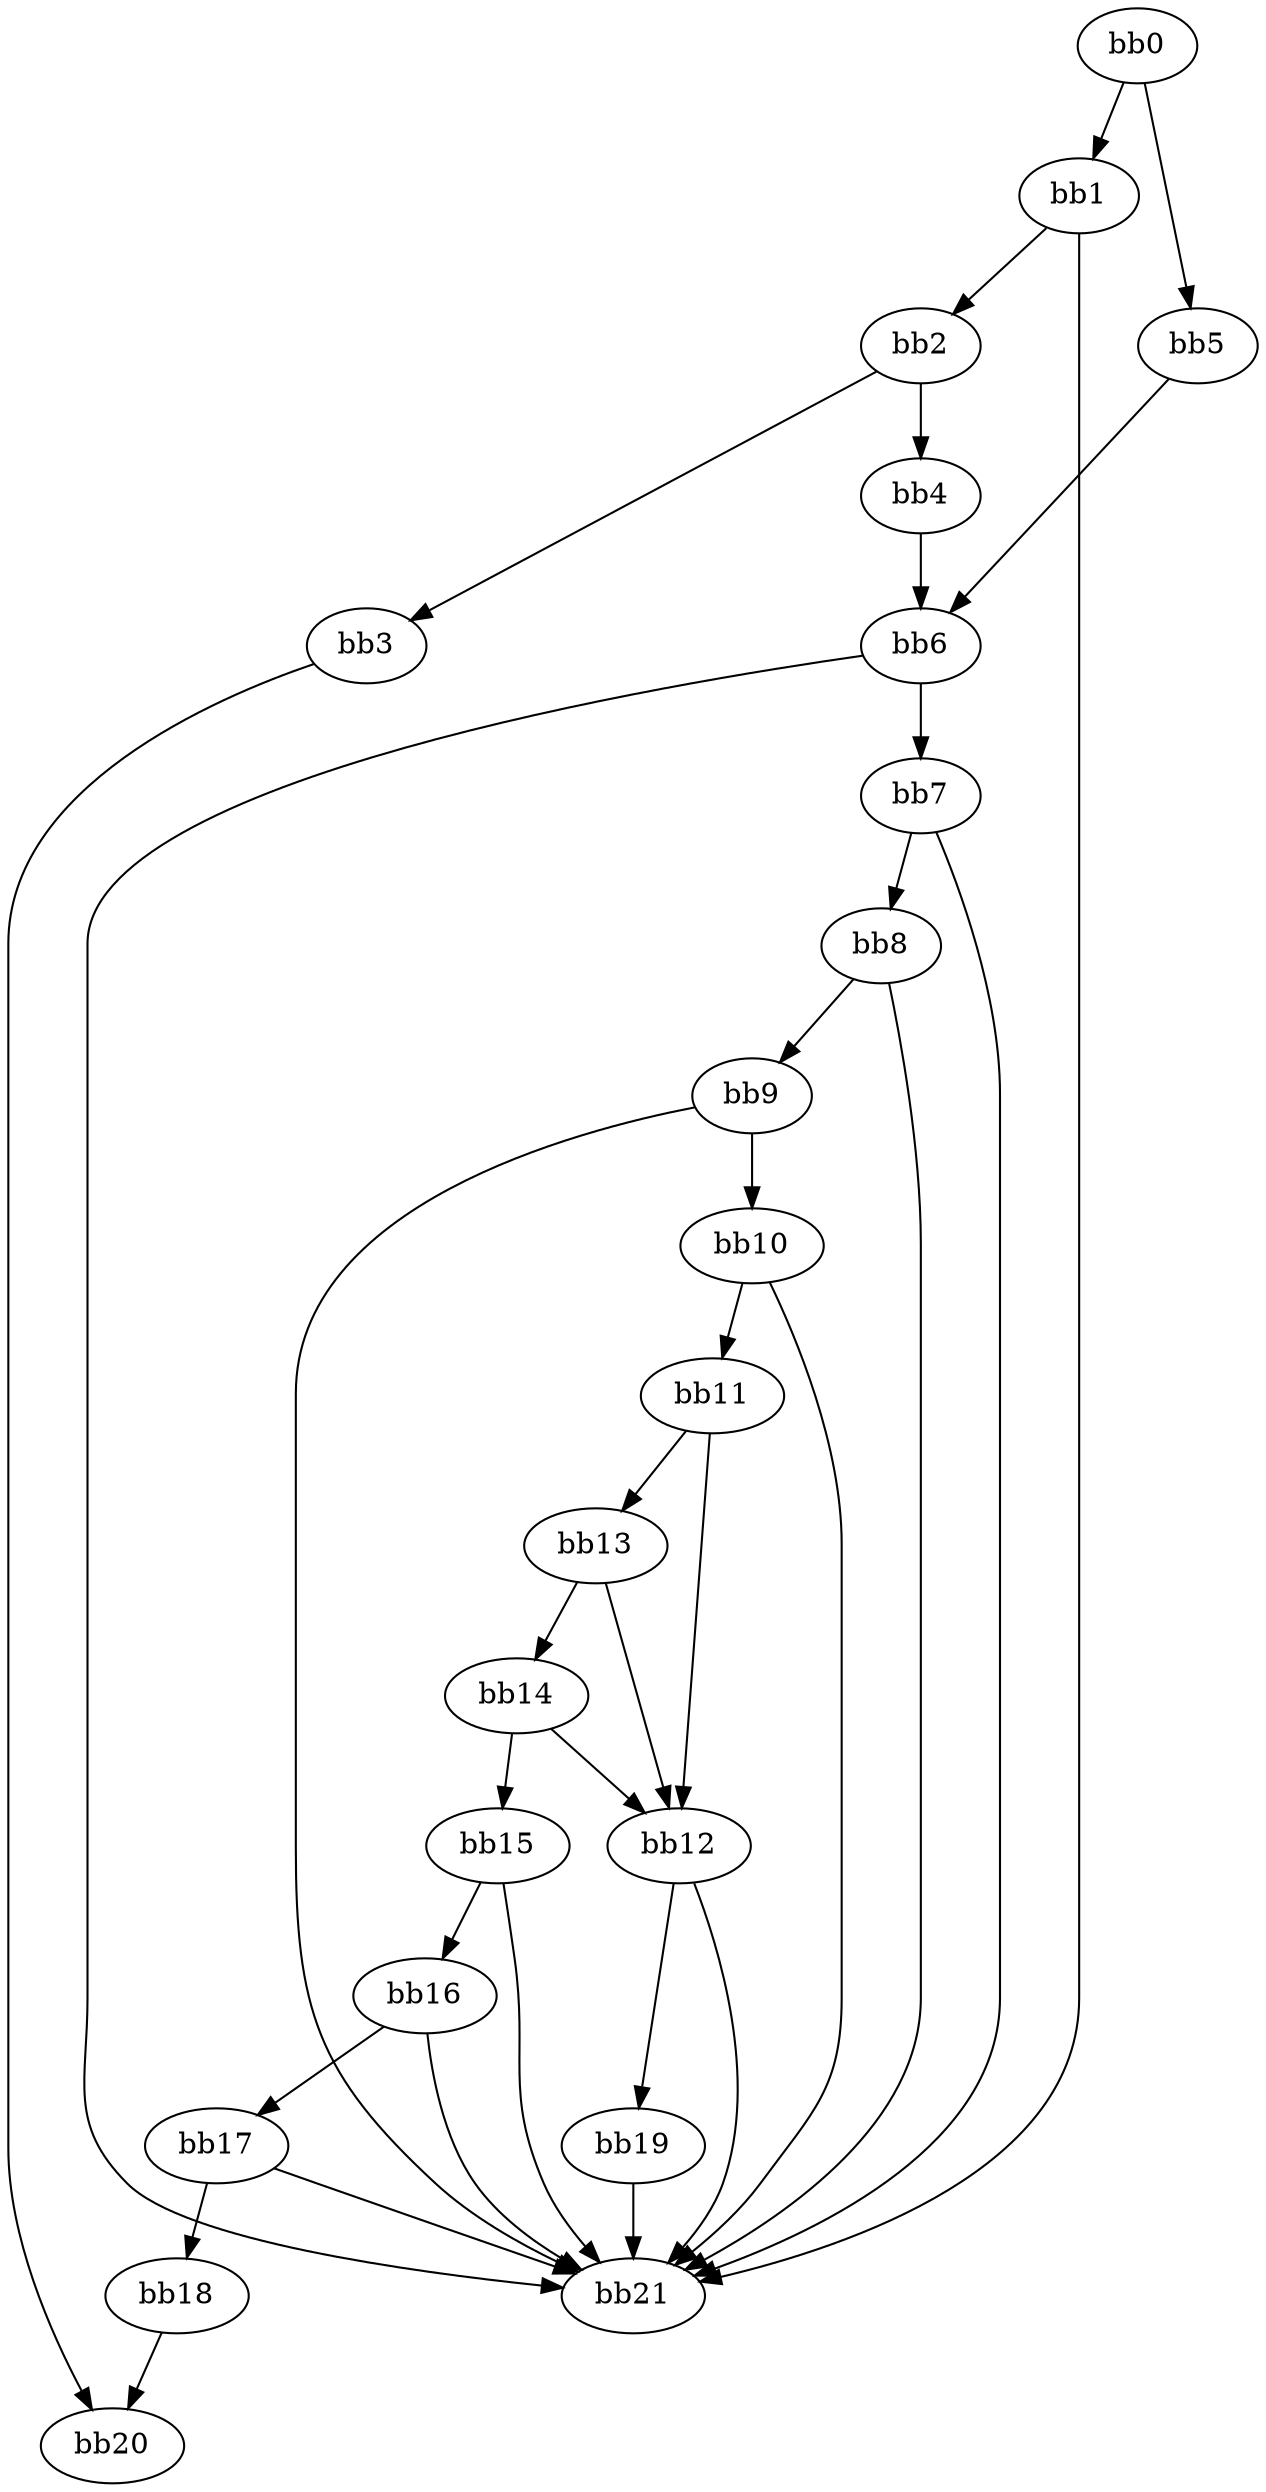 digraph {
    0 [ label = "bb0\l" ]
    1 [ label = "bb1\l" ]
    2 [ label = "bb2\l" ]
    3 [ label = "bb3\l" ]
    4 [ label = "bb4\l" ]
    5 [ label = "bb5\l" ]
    6 [ label = "bb6\l" ]
    7 [ label = "bb7\l" ]
    8 [ label = "bb8\l" ]
    9 [ label = "bb9\l" ]
    10 [ label = "bb10\l" ]
    11 [ label = "bb11\l" ]
    12 [ label = "bb12\l" ]
    13 [ label = "bb13\l" ]
    14 [ label = "bb14\l" ]
    15 [ label = "bb15\l" ]
    16 [ label = "bb16\l" ]
    17 [ label = "bb17\l" ]
    18 [ label = "bb18\l" ]
    19 [ label = "bb19\l" ]
    20 [ label = "bb20\l" ]
    21 [ label = "bb21\l" ]
    0 -> 1 [ ]
    0 -> 5 [ ]
    1 -> 2 [ ]
    1 -> 21 [ ]
    2 -> 3 [ ]
    2 -> 4 [ ]
    3 -> 20 [ ]
    4 -> 6 [ ]
    5 -> 6 [ ]
    6 -> 7 [ ]
    6 -> 21 [ ]
    7 -> 8 [ ]
    7 -> 21 [ ]
    8 -> 9 [ ]
    8 -> 21 [ ]
    9 -> 10 [ ]
    9 -> 21 [ ]
    10 -> 11 [ ]
    10 -> 21 [ ]
    11 -> 12 [ ]
    11 -> 13 [ ]
    12 -> 19 [ ]
    12 -> 21 [ ]
    13 -> 12 [ ]
    13 -> 14 [ ]
    14 -> 12 [ ]
    14 -> 15 [ ]
    15 -> 16 [ ]
    15 -> 21 [ ]
    16 -> 17 [ ]
    16 -> 21 [ ]
    17 -> 18 [ ]
    17 -> 21 [ ]
    18 -> 20 [ ]
    19 -> 21 [ ]
}

